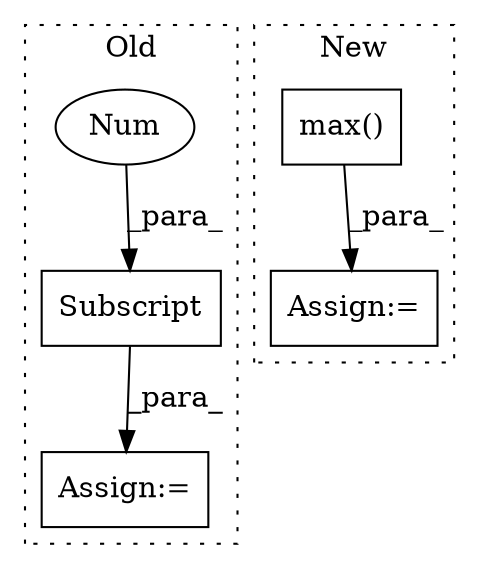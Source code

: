 digraph G {
subgraph cluster0 {
1 [label="Subscript" a="63" s="1900,0" l="91,0" shape="box"];
4 [label="Num" a="76" s="1989" l="1" shape="ellipse"];
5 [label="Assign:=" a="68" s="1897" l="3" shape="box"];
label = "Old";
style="dotted";
}
subgraph cluster1 {
2 [label="max()" a="75" s="2478" l="52" shape="box"];
3 [label="Assign:=" a="68" s="2475" l="3" shape="box"];
label = "New";
style="dotted";
}
1 -> 5 [label="_para_"];
2 -> 3 [label="_para_"];
4 -> 1 [label="_para_"];
}